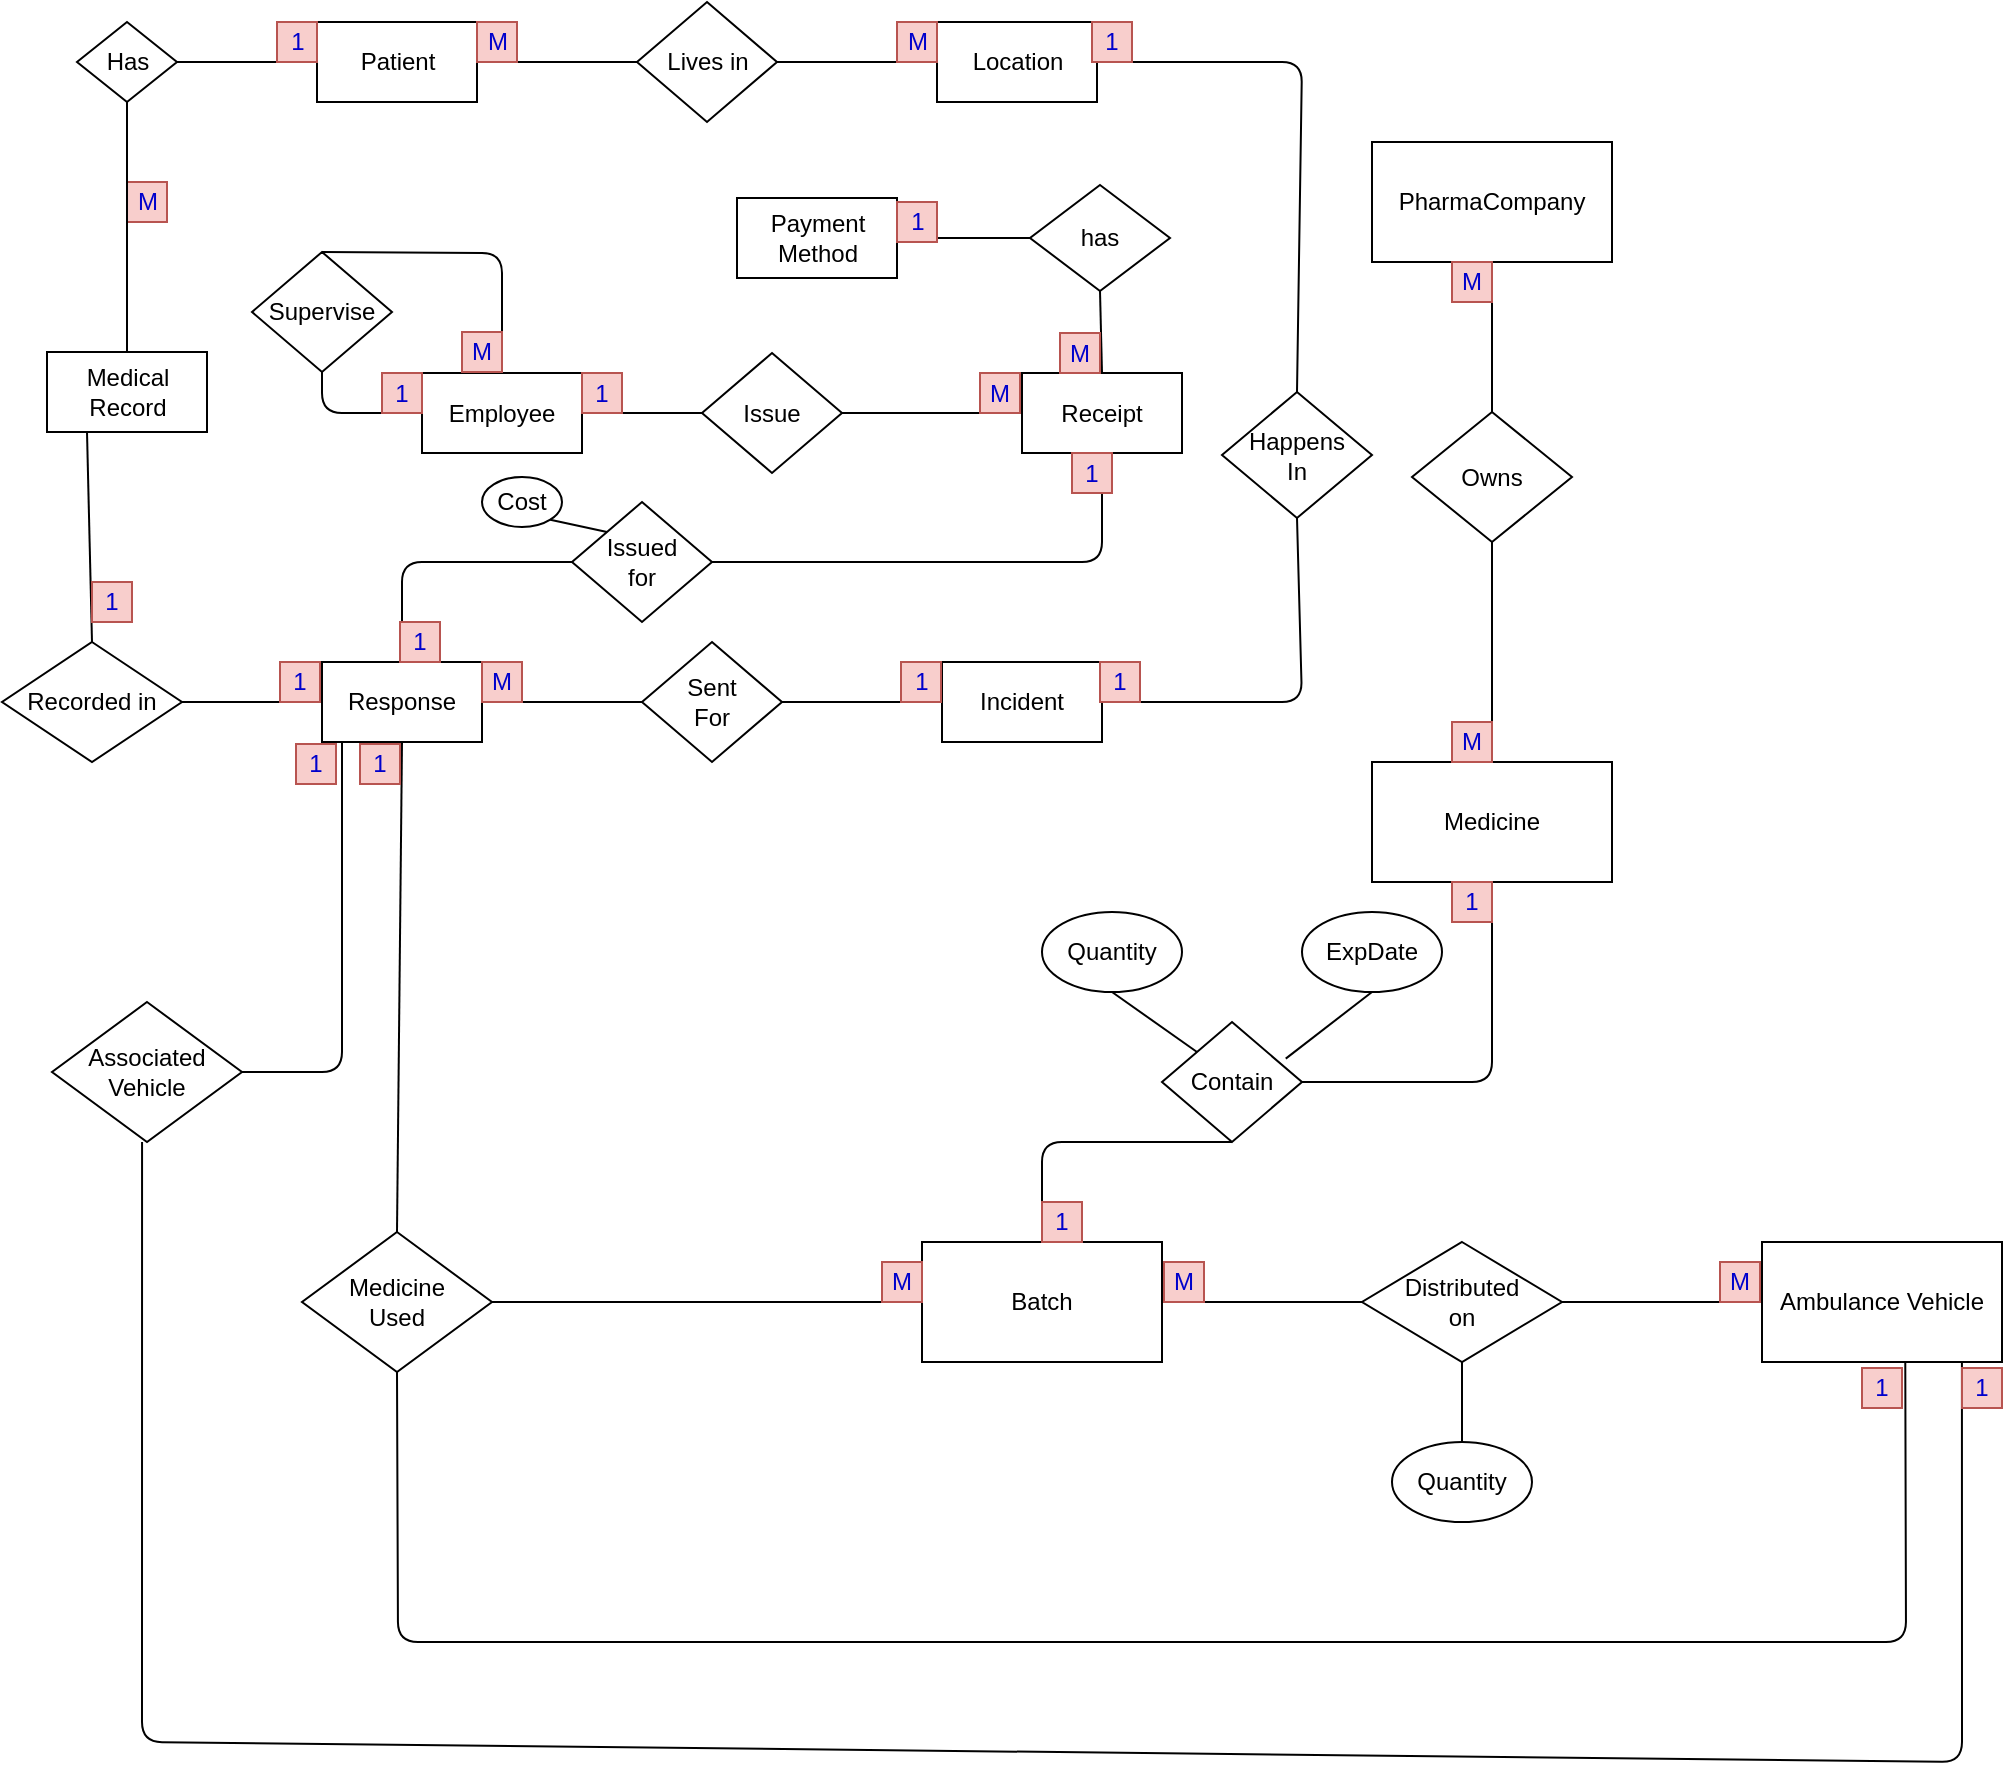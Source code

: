 <mxfile version="10.7.7" type="device"><diagram id="D3LtRDmHBZ9JEBnyxh59" name="Page-1"><mxGraphModel dx="498" dy="435" grid="1" gridSize="10" guides="1" tooltips="1" connect="1" arrows="1" fold="1" page="1" pageScale="1" pageWidth="850" pageHeight="1100" math="0" shadow="0"><root><mxCell id="0"/><mxCell id="1" parent="0"/><mxCell id="p8FVTbBsl86FERI6Pc0r-1" value="Medicine" style="rounded=0;whiteSpace=wrap;html=1;" parent="1" vertex="1"><mxGeometry x="695" y="545" width="120" height="60" as="geometry"/></mxCell><mxCell id="p8FVTbBsl86FERI6Pc0r-2" value="PharmaCompany" style="rounded=0;whiteSpace=wrap;html=1;" parent="1" vertex="1"><mxGeometry x="695" y="235" width="120" height="60" as="geometry"/></mxCell><mxCell id="p8FVTbBsl86FERI6Pc0r-3" value="Batch" style="rounded=0;whiteSpace=wrap;html=1;" parent="1" vertex="1"><mxGeometry x="470" y="785" width="120" height="60" as="geometry"/></mxCell><mxCell id="p8FVTbBsl86FERI6Pc0r-4" value="Ambulance Vehicle" style="rounded=0;whiteSpace=wrap;html=1;" parent="1" vertex="1"><mxGeometry x="890" y="785" width="120" height="60" as="geometry"/></mxCell><mxCell id="p8FVTbBsl86FERI6Pc0r-5" value="" style="endArrow=none;html=1;entryX=0.5;entryY=1;entryDx=0;entryDy=0;" parent="1" target="p8FVTbBsl86FERI6Pc0r-2" edge="1"><mxGeometry width="50" height="50" relative="1" as="geometry"><mxPoint x="755" y="375" as="sourcePoint"/><mxPoint x="585" y="435" as="targetPoint"/></mxGeometry></mxCell><mxCell id="p8FVTbBsl86FERI6Pc0r-7" value="Owns" style="rhombus;whiteSpace=wrap;html=1;" parent="1" vertex="1"><mxGeometry x="715" y="370" width="80" height="65" as="geometry"/></mxCell><mxCell id="p8FVTbBsl86FERI6Pc0r-8" value="" style="endArrow=none;html=1;entryX=0.5;entryY=1;entryDx=0;entryDy=0;exitX=0.5;exitY=0;exitDx=0;exitDy=0;" parent="1" source="p8FVTbBsl86FERI6Pc0r-1" target="p8FVTbBsl86FERI6Pc0r-7" edge="1"><mxGeometry width="50" height="50" relative="1" as="geometry"><mxPoint x="760" y="545" as="sourcePoint"/><mxPoint x="495" y="865" as="targetPoint"/></mxGeometry></mxCell><mxCell id="p8FVTbBsl86FERI6Pc0r-9" value="" style="endArrow=none;html=1;entryX=0.5;entryY=1;entryDx=0;entryDy=0;exitX=1;exitY=0.5;exitDx=0;exitDy=0;" parent="1" source="p8FVTbBsl86FERI6Pc0r-10" target="p8FVTbBsl86FERI6Pc0r-1" edge="1"><mxGeometry width="50" height="50" relative="1" as="geometry"><mxPoint x="695.429" y="704.714" as="sourcePoint"/><mxPoint x="495" y="865" as="targetPoint"/><Array as="points"><mxPoint x="755" y="705"/></Array></mxGeometry></mxCell><mxCell id="p8FVTbBsl86FERI6Pc0r-10" value="Contain" style="rhombus;whiteSpace=wrap;html=1;" parent="1" vertex="1"><mxGeometry x="590" y="675" width="70" height="60" as="geometry"/></mxCell><mxCell id="p8FVTbBsl86FERI6Pc0r-11" value="" style="endArrow=none;html=1;exitX=0.5;exitY=0;exitDx=0;exitDy=0;" parent="1" source="p8FVTbBsl86FERI6Pc0r-3" edge="1"><mxGeometry width="50" height="50" relative="1" as="geometry"><mxPoint x="470" y="915" as="sourcePoint"/><mxPoint x="625" y="735" as="targetPoint"/><Array as="points"><mxPoint x="530" y="735"/></Array></mxGeometry></mxCell><mxCell id="p8FVTbBsl86FERI6Pc0r-12" value="Quantity" style="ellipse;whiteSpace=wrap;html=1;" parent="1" vertex="1"><mxGeometry x="530" y="620" width="70" height="40" as="geometry"/></mxCell><mxCell id="p8FVTbBsl86FERI6Pc0r-14" value="ExpDate" style="ellipse;whiteSpace=wrap;html=1;" parent="1" vertex="1"><mxGeometry x="660" y="620" width="70" height="40" as="geometry"/></mxCell><mxCell id="p8FVTbBsl86FERI6Pc0r-15" value="" style="endArrow=none;html=1;entryX=0.5;entryY=1;entryDx=0;entryDy=0;exitX=0.884;exitY=0.305;exitDx=0;exitDy=0;exitPerimeter=0;" parent="1" source="p8FVTbBsl86FERI6Pc0r-10" target="p8FVTbBsl86FERI6Pc0r-14" edge="1"><mxGeometry width="50" height="50" relative="1" as="geometry"><mxPoint x="676.857" y="690.429" as="sourcePoint"/><mxPoint x="555" y="865" as="targetPoint"/></mxGeometry></mxCell><mxCell id="p8FVTbBsl86FERI6Pc0r-16" value="" style="endArrow=none;html=1;entryX=0.5;entryY=1;entryDx=0;entryDy=0;exitX=0;exitY=0;exitDx=0;exitDy=0;" parent="1" source="p8FVTbBsl86FERI6Pc0r-10" target="p8FVTbBsl86FERI6Pc0r-12" edge="1"><mxGeometry width="50" height="50" relative="1" as="geometry"><mxPoint x="653" y="700" as="sourcePoint"/><mxPoint x="670" y="670" as="targetPoint"/></mxGeometry></mxCell><mxCell id="p8FVTbBsl86FERI6Pc0r-17" value="M" style="text;html=1;strokeColor=#b85450;fillColor=#f8cecc;align=center;verticalAlign=middle;whiteSpace=wrap;rounded=0;fontColor=#0000CC;" parent="1" vertex="1"><mxGeometry x="735" y="295" width="20" height="20" as="geometry"/></mxCell><mxCell id="p8FVTbBsl86FERI6Pc0r-18" value="M" style="text;html=1;strokeColor=#b85450;fillColor=#f8cecc;align=center;verticalAlign=middle;whiteSpace=wrap;rounded=0;fontColor=#0000CC;" parent="1" vertex="1"><mxGeometry x="735" y="525" width="20" height="20" as="geometry"/></mxCell><mxCell id="p8FVTbBsl86FERI6Pc0r-20" value="1" style="text;html=1;strokeColor=#b85450;fillColor=#f8cecc;align=center;verticalAlign=middle;whiteSpace=wrap;rounded=0;fontColor=#0000CC;" parent="1" vertex="1"><mxGeometry x="735" y="605" width="20" height="20" as="geometry"/></mxCell><mxCell id="p8FVTbBsl86FERI6Pc0r-21" value="1" style="text;html=1;strokeColor=#b85450;fillColor=#f8cecc;align=center;verticalAlign=middle;whiteSpace=wrap;rounded=0;fontColor=#0000CC;" parent="1" vertex="1"><mxGeometry x="530" y="765" width="20" height="20" as="geometry"/></mxCell><mxCell id="p8FVTbBsl86FERI6Pc0r-22" value="Distributed&lt;br&gt;on&lt;br&gt;" style="rhombus;whiteSpace=wrap;html=1;" parent="1" vertex="1"><mxGeometry x="690" y="785" width="100" height="60" as="geometry"/></mxCell><mxCell id="p8FVTbBsl86FERI6Pc0r-23" value="" style="endArrow=none;html=1;fontColor=#0000CC;entryX=1;entryY=0.5;entryDx=0;entryDy=0;exitX=0;exitY=0.5;exitDx=0;exitDy=0;" parent="1" source="p8FVTbBsl86FERI6Pc0r-22" target="p8FVTbBsl86FERI6Pc0r-3" edge="1"><mxGeometry width="50" height="50" relative="1" as="geometry"><mxPoint x="470" y="915" as="sourcePoint"/><mxPoint x="520" y="865" as="targetPoint"/></mxGeometry></mxCell><mxCell id="p8FVTbBsl86FERI6Pc0r-24" value="" style="endArrow=none;html=1;fontColor=#0000CC;entryX=1;entryY=0.5;entryDx=0;entryDy=0;exitX=0;exitY=0.5;exitDx=0;exitDy=0;" parent="1" source="p8FVTbBsl86FERI6Pc0r-4" target="p8FVTbBsl86FERI6Pc0r-22" edge="1"><mxGeometry width="50" height="50" relative="1" as="geometry"><mxPoint x="730" y="825" as="sourcePoint"/><mxPoint x="600" y="825" as="targetPoint"/></mxGeometry></mxCell><mxCell id="p8FVTbBsl86FERI6Pc0r-25" value="M" style="text;html=1;strokeColor=#b85450;fillColor=#f8cecc;align=center;verticalAlign=middle;whiteSpace=wrap;rounded=0;fontColor=#0000CC;" parent="1" vertex="1"><mxGeometry x="591" y="795" width="20" height="20" as="geometry"/></mxCell><mxCell id="p8FVTbBsl86FERI6Pc0r-28" value="M" style="text;html=1;strokeColor=#b85450;fillColor=#f8cecc;align=center;verticalAlign=middle;whiteSpace=wrap;rounded=0;fontColor=#0000CC;" parent="1" vertex="1"><mxGeometry x="869" y="795" width="20" height="20" as="geometry"/></mxCell><mxCell id="p8FVTbBsl86FERI6Pc0r-29" value="Quantity" style="ellipse;whiteSpace=wrap;html=1;" parent="1" vertex="1"><mxGeometry x="705" y="885" width="70" height="40" as="geometry"/></mxCell><mxCell id="p8FVTbBsl86FERI6Pc0r-30" value="" style="endArrow=none;html=1;entryX=0.5;entryY=1;entryDx=0;entryDy=0;exitX=0.5;exitY=0;exitDx=0;exitDy=0;" parent="1" source="p8FVTbBsl86FERI6Pc0r-29" target="p8FVTbBsl86FERI6Pc0r-22" edge="1"><mxGeometry width="50" height="50" relative="1" as="geometry"><mxPoint x="618" y="700" as="sourcePoint"/><mxPoint x="575" y="670" as="targetPoint"/></mxGeometry></mxCell><mxCell id="SVAbUyRAntnvMkQnxacV-1" value="Patient" style="rounded=0;whiteSpace=wrap;html=1;" parent="1" vertex="1"><mxGeometry x="167.5" y="175" width="80" height="40" as="geometry"/></mxCell><mxCell id="SVAbUyRAntnvMkQnxacV-2" value="Employee" style="rounded=0;whiteSpace=wrap;html=1;" parent="1" vertex="1"><mxGeometry x="220" y="350.5" width="80" height="40" as="geometry"/></mxCell><mxCell id="SVAbUyRAntnvMkQnxacV-3" value="Incident" style="rounded=0;whiteSpace=wrap;html=1;" parent="1" vertex="1"><mxGeometry x="480" y="495" width="80" height="40" as="geometry"/></mxCell><mxCell id="SVAbUyRAntnvMkQnxacV-4" value="Response" style="rounded=0;whiteSpace=wrap;html=1;" parent="1" vertex="1"><mxGeometry x="170" y="495" width="80" height="40" as="geometry"/></mxCell><mxCell id="SVAbUyRAntnvMkQnxacV-5" value="Medical Record" style="rounded=0;whiteSpace=wrap;html=1;" parent="1" vertex="1"><mxGeometry x="32.5" y="340" width="80" height="40" as="geometry"/></mxCell><mxCell id="SVAbUyRAntnvMkQnxacV-6" value="Location" style="rounded=0;whiteSpace=wrap;html=1;" parent="1" vertex="1"><mxGeometry x="477.5" y="175" width="80" height="40" as="geometry"/></mxCell><mxCell id="SVAbUyRAntnvMkQnxacV-7" value="Receipt" style="rounded=0;whiteSpace=wrap;html=1;" parent="1" vertex="1"><mxGeometry x="520" y="350.5" width="80" height="40" as="geometry"/></mxCell><mxCell id="SVAbUyRAntnvMkQnxacV-8" value="Issue" style="rhombus;whiteSpace=wrap;html=1;" parent="1" vertex="1"><mxGeometry x="360" y="340.5" width="70" height="60" as="geometry"/></mxCell><mxCell id="SVAbUyRAntnvMkQnxacV-9" value="" style="endArrow=none;html=1;entryX=1;entryY=0.5;entryDx=0;entryDy=0;exitX=0;exitY=0.5;exitDx=0;exitDy=0;" parent="1" source="SVAbUyRAntnvMkQnxacV-8" target="SVAbUyRAntnvMkQnxacV-2" edge="1"><mxGeometry width="50" height="50" relative="1" as="geometry"><mxPoint x="320" y="675.5" as="sourcePoint"/><mxPoint x="370" y="625.5" as="targetPoint"/></mxGeometry></mxCell><mxCell id="SVAbUyRAntnvMkQnxacV-10" value="" style="endArrow=none;html=1;entryX=1;entryY=0.5;entryDx=0;entryDy=0;exitX=0;exitY=0.5;exitDx=0;exitDy=0;" parent="1" source="SVAbUyRAntnvMkQnxacV-7" target="SVAbUyRAntnvMkQnxacV-8" edge="1"><mxGeometry width="50" height="50" relative="1" as="geometry"><mxPoint x="370" y="380.5" as="sourcePoint"/><mxPoint x="310" y="380.5" as="targetPoint"/></mxGeometry></mxCell><mxCell id="SVAbUyRAntnvMkQnxacV-11" value="M" style="text;html=1;strokeColor=#b85450;fillColor=#f8cecc;align=center;verticalAlign=middle;whiteSpace=wrap;rounded=0;fontColor=#0000CC;" parent="1" vertex="1"><mxGeometry x="499" y="350.5" width="20" height="20" as="geometry"/></mxCell><mxCell id="SVAbUyRAntnvMkQnxacV-14" value="1" style="text;html=1;strokeColor=#b85450;fillColor=#f8cecc;align=center;verticalAlign=middle;whiteSpace=wrap;rounded=0;fontColor=#0000CC;" parent="1" vertex="1"><mxGeometry x="300" y="350.5" width="20" height="20" as="geometry"/></mxCell><mxCell id="SVAbUyRAntnvMkQnxacV-15" value="Lives in" style="rhombus;whiteSpace=wrap;html=1;" parent="1" vertex="1"><mxGeometry x="327.5" y="165" width="70" height="60" as="geometry"/></mxCell><mxCell id="SVAbUyRAntnvMkQnxacV-16" value="" style="endArrow=none;html=1;entryX=1;entryY=0.5;entryDx=0;entryDy=0;exitX=0;exitY=0.5;exitDx=0;exitDy=0;" parent="1" source="SVAbUyRAntnvMkQnxacV-15" target="SVAbUyRAntnvMkQnxacV-1" edge="1"><mxGeometry width="50" height="50" relative="1" as="geometry"><mxPoint x="267.5" y="500" as="sourcePoint"/><mxPoint x="247.5" y="195" as="targetPoint"/></mxGeometry></mxCell><mxCell id="SVAbUyRAntnvMkQnxacV-17" value="" style="endArrow=none;html=1;entryX=1;entryY=0.5;entryDx=0;entryDy=0;exitX=0;exitY=0.5;exitDx=0;exitDy=0;" parent="1" source="SVAbUyRAntnvMkQnxacV-6" target="SVAbUyRAntnvMkQnxacV-15" edge="1"><mxGeometry width="50" height="50" relative="1" as="geometry"><mxPoint x="467.5" y="195" as="sourcePoint"/><mxPoint x="257.5" y="205" as="targetPoint"/></mxGeometry></mxCell><mxCell id="SVAbUyRAntnvMkQnxacV-18" value="M" style="text;html=1;strokeColor=#b85450;fillColor=#f8cecc;align=center;verticalAlign=middle;whiteSpace=wrap;rounded=0;fontColor=#0000CC;" parent="1" vertex="1"><mxGeometry x="457.5" y="175" width="20" height="20" as="geometry"/></mxCell><mxCell id="SVAbUyRAntnvMkQnxacV-19" value="M" style="text;html=1;strokeColor=#b85450;fillColor=#f8cecc;align=center;verticalAlign=middle;whiteSpace=wrap;rounded=0;fontColor=#0000CC;" parent="1" vertex="1"><mxGeometry x="247.5" y="175" width="20" height="20" as="geometry"/></mxCell><mxCell id="MbWlYqPiZedssoU61myY-1" value="Sent&lt;br&gt;For&lt;br&gt;" style="rhombus;whiteSpace=wrap;html=1;" parent="1" vertex="1"><mxGeometry x="330" y="485" width="70" height="60" as="geometry"/></mxCell><mxCell id="MbWlYqPiZedssoU61myY-2" value="" style="endArrow=none;html=1;entryX=1;entryY=0.5;entryDx=0;entryDy=0;exitX=0;exitY=0.5;exitDx=0;exitDy=0;" parent="1" source="SVAbUyRAntnvMkQnxacV-3" target="MbWlYqPiZedssoU61myY-1" edge="1"><mxGeometry width="50" height="50" relative="1" as="geometry"><mxPoint x="479.971" y="454.824" as="sourcePoint"/><mxPoint x="399.971" y="454.824" as="targetPoint"/></mxGeometry></mxCell><mxCell id="MbWlYqPiZedssoU61myY-3" value="1" style="text;html=1;strokeColor=#b85450;fillColor=#f8cecc;align=center;verticalAlign=middle;whiteSpace=wrap;rounded=0;fontColor=#0000CC;" parent="1" vertex="1"><mxGeometry x="459.5" y="495" width="20" height="20" as="geometry"/></mxCell><mxCell id="MbWlYqPiZedssoU61myY-5" value="" style="endArrow=none;html=1;entryX=1;entryY=0.5;entryDx=0;entryDy=0;exitX=0;exitY=0.5;exitDx=0;exitDy=0;" parent="1" source="MbWlYqPiZedssoU61myY-1" target="SVAbUyRAntnvMkQnxacV-4" edge="1"><mxGeometry width="50" height="50" relative="1" as="geometry"><mxPoint x="490.471" y="525.412" as="sourcePoint"/><mxPoint x="410.471" y="525.412" as="targetPoint"/></mxGeometry></mxCell><mxCell id="MbWlYqPiZedssoU61myY-6" value="M" style="text;html=1;strokeColor=#b85450;fillColor=#f8cecc;align=center;verticalAlign=middle;whiteSpace=wrap;rounded=0;fontColor=#0000CC;" parent="1" vertex="1"><mxGeometry x="72.5" y="255" width="20" height="20" as="geometry"/></mxCell><mxCell id="MbWlYqPiZedssoU61myY-7" value="Has" style="rhombus;whiteSpace=wrap;html=1;" parent="1" vertex="1"><mxGeometry x="47.5" y="175" width="50" height="40" as="geometry"/></mxCell><mxCell id="MbWlYqPiZedssoU61myY-8" value="" style="endArrow=none;html=1;entryX=0;entryY=0.5;entryDx=0;entryDy=0;exitX=1;exitY=0.5;exitDx=0;exitDy=0;" parent="1" source="MbWlYqPiZedssoU61myY-7" target="SVAbUyRAntnvMkQnxacV-1" edge="1"><mxGeometry width="50" height="50" relative="1" as="geometry"><mxPoint x="337.382" y="204.824" as="sourcePoint"/><mxPoint x="257.382" y="204.824" as="targetPoint"/></mxGeometry></mxCell><mxCell id="MbWlYqPiZedssoU61myY-9" value="" style="endArrow=none;html=1;exitX=0.5;exitY=1;exitDx=0;exitDy=0;entryX=0.5;entryY=0;entryDx=0;entryDy=0;" parent="1" source="MbWlYqPiZedssoU61myY-7" target="SVAbUyRAntnvMkQnxacV-5" edge="1"><mxGeometry width="50" height="50" relative="1" as="geometry"><mxPoint x="92.676" y="325.412" as="sourcePoint"/><mxPoint x="-62.5" y="285" as="targetPoint"/></mxGeometry></mxCell><mxCell id="MbWlYqPiZedssoU61myY-10" value="Recorded in&lt;br&gt;" style="rhombus;whiteSpace=wrap;html=1;" parent="1" vertex="1"><mxGeometry x="10" y="485" width="90" height="60" as="geometry"/></mxCell><mxCell id="MbWlYqPiZedssoU61myY-11" value="" style="endArrow=none;html=1;entryX=0;entryY=0.5;entryDx=0;entryDy=0;exitX=1;exitY=0.5;exitDx=0;exitDy=0;" parent="1" source="MbWlYqPiZedssoU61myY-10" target="SVAbUyRAntnvMkQnxacV-4" edge="1"><mxGeometry width="50" height="50" relative="1" as="geometry"><mxPoint x="110.471" y="374.824" as="sourcePoint"/><mxPoint x="179.882" y="374.824" as="targetPoint"/></mxGeometry></mxCell><mxCell id="MbWlYqPiZedssoU61myY-12" value="" style="endArrow=none;html=1;exitX=0.25;exitY=1;exitDx=0;exitDy=0;entryX=0.5;entryY=0;entryDx=0;entryDy=0;" parent="1" source="SVAbUyRAntnvMkQnxacV-5" target="MbWlYqPiZedssoU61myY-10" edge="1"><mxGeometry width="50" height="50" relative="1" as="geometry"><mxPoint x="84.588" y="394.824" as="sourcePoint"/><mxPoint x="84.588" y="412.471" as="targetPoint"/></mxGeometry></mxCell><mxCell id="MbWlYqPiZedssoU61myY-13" value="1" style="text;html=1;strokeColor=#b85450;fillColor=#f8cecc;align=center;verticalAlign=middle;whiteSpace=wrap;rounded=0;fontColor=#0000CC;" parent="1" vertex="1"><mxGeometry x="147.5" y="175" width="20" height="20" as="geometry"/></mxCell><mxCell id="MbWlYqPiZedssoU61myY-18" value="M" style="text;html=1;strokeColor=#b85450;fillColor=#f8cecc;align=center;verticalAlign=middle;whiteSpace=wrap;rounded=0;fontColor=#0000CC;" parent="1" vertex="1"><mxGeometry x="250" y="495" width="20" height="20" as="geometry"/></mxCell><mxCell id="MbWlYqPiZedssoU61myY-23" value="1" style="text;html=1;strokeColor=#b85450;fillColor=#f8cecc;align=center;verticalAlign=middle;whiteSpace=wrap;rounded=0;fontColor=#0000CC;" parent="1" vertex="1"><mxGeometry x="55" y="455" width="20" height="20" as="geometry"/></mxCell><mxCell id="MbWlYqPiZedssoU61myY-24" value="1" style="text;html=1;strokeColor=#b85450;fillColor=#f8cecc;align=center;verticalAlign=middle;whiteSpace=wrap;rounded=0;fontColor=#0000CC;" parent="1" vertex="1"><mxGeometry x="149" y="495" width="20" height="20" as="geometry"/></mxCell><mxCell id="MbWlYqPiZedssoU61myY-25" value="Medicine&lt;br&gt;Used" style="rhombus;whiteSpace=wrap;html=1;" parent="1" vertex="1"><mxGeometry x="160" y="780" width="95" height="70" as="geometry"/></mxCell><mxCell id="MbWlYqPiZedssoU61myY-26" value="" style="endArrow=none;html=1;entryX=0;entryY=0.5;entryDx=0;entryDy=0;exitX=1;exitY=0.5;exitDx=0;exitDy=0;" parent="1" source="MbWlYqPiZedssoU61myY-25" target="p8FVTbBsl86FERI6Pc0r-3" edge="1"><mxGeometry width="50" height="50" relative="1" as="geometry"><mxPoint x="260" y="815" as="sourcePoint"/><mxPoint x="210" y="945" as="targetPoint"/><Array as="points"><mxPoint x="345" y="815"/></Array></mxGeometry></mxCell><mxCell id="MbWlYqPiZedssoU61myY-27" value="" style="endArrow=none;html=1;entryX=0.5;entryY=0;entryDx=0;entryDy=0;exitX=0.5;exitY=1;exitDx=0;exitDy=0;" parent="1" source="SVAbUyRAntnvMkQnxacV-4" target="MbWlYqPiZedssoU61myY-25" edge="1"><mxGeometry width="50" height="50" relative="1" as="geometry"><mxPoint x="355" y="749.667" as="sourcePoint"/><mxPoint x="480" y="824.667" as="targetPoint"/></mxGeometry></mxCell><mxCell id="MbWlYqPiZedssoU61myY-28" value="" style="endArrow=none;html=1;entryX=0.597;entryY=0.994;entryDx=0;entryDy=0;exitX=0.5;exitY=1;exitDx=0;exitDy=0;entryPerimeter=0;" parent="1" source="MbWlYqPiZedssoU61myY-25" target="p8FVTbBsl86FERI6Pc0r-4" edge="1"><mxGeometry width="50" height="50" relative="1" as="geometry"><mxPoint x="265" y="824.667" as="sourcePoint"/><mxPoint x="480" y="824.667" as="targetPoint"/><Array as="points"><mxPoint x="208" y="985"/><mxPoint x="962" y="985"/></Array></mxGeometry></mxCell><mxCell id="MbWlYqPiZedssoU61myY-30" value="Supervise" style="rhombus;whiteSpace=wrap;html=1;" parent="1" vertex="1"><mxGeometry x="135" y="290" width="70" height="60" as="geometry"/></mxCell><mxCell id="MbWlYqPiZedssoU61myY-32" value="" style="endArrow=none;html=1;entryX=0.5;entryY=1;entryDx=0;entryDy=0;exitX=0;exitY=0.5;exitDx=0;exitDy=0;" parent="1" source="SVAbUyRAntnvMkQnxacV-2" target="MbWlYqPiZedssoU61myY-30" edge="1"><mxGeometry width="50" height="50" relative="1" as="geometry"><mxPoint x="370" y="380.167" as="sourcePoint"/><mxPoint x="310" y="380.167" as="targetPoint"/><Array as="points"><mxPoint x="170" y="370.5"/></Array></mxGeometry></mxCell><mxCell id="MbWlYqPiZedssoU61myY-33" value="" style="endArrow=none;html=1;entryX=0.5;entryY=0;entryDx=0;entryDy=0;exitX=0.5;exitY=0;exitDx=0;exitDy=0;" parent="1" source="SVAbUyRAntnvMkQnxacV-2" target="MbWlYqPiZedssoU61myY-30" edge="1"><mxGeometry width="50" height="50" relative="1" as="geometry"><mxPoint x="230" y="380.167" as="sourcePoint"/><mxPoint x="173.333" y="360.167" as="targetPoint"/><Array as="points"><mxPoint x="260" y="290.5"/></Array></mxGeometry></mxCell><mxCell id="MbWlYqPiZedssoU61myY-36" value="1" style="text;html=1;strokeColor=#b85450;fillColor=#f8cecc;align=center;verticalAlign=middle;whiteSpace=wrap;rounded=0;fontColor=#0000CC;" parent="1" vertex="1"><mxGeometry x="200" y="350.5" width="20" height="20" as="geometry"/></mxCell><mxCell id="MbWlYqPiZedssoU61myY-37" value="M" style="text;html=1;strokeColor=#b85450;fillColor=#f8cecc;align=center;verticalAlign=middle;whiteSpace=wrap;rounded=0;fontColor=#0000CC;" parent="1" vertex="1"><mxGeometry x="240" y="330" width="20" height="20" as="geometry"/></mxCell><mxCell id="MbWlYqPiZedssoU61myY-38" value="1" style="text;html=1;strokeColor=#b85450;fillColor=#f8cecc;align=center;verticalAlign=middle;whiteSpace=wrap;rounded=0;fontColor=#0000CC;" parent="1" vertex="1"><mxGeometry x="189" y="536" width="20" height="20" as="geometry"/></mxCell><mxCell id="MbWlYqPiZedssoU61myY-39" value="1" style="text;html=1;strokeColor=#b85450;fillColor=#f8cecc;align=center;verticalAlign=middle;whiteSpace=wrap;rounded=0;fontColor=#0000CC;" parent="1" vertex="1"><mxGeometry x="940" y="848" width="20" height="20" as="geometry"/></mxCell><mxCell id="MbWlYqPiZedssoU61myY-40" value="M" style="text;html=1;strokeColor=#b85450;fillColor=#f8cecc;align=center;verticalAlign=middle;whiteSpace=wrap;rounded=0;fontColor=#0000CC;" parent="1" vertex="1"><mxGeometry x="450" y="795" width="20" height="20" as="geometry"/></mxCell><mxCell id="MbWlYqPiZedssoU61myY-41" value="" style="endArrow=none;html=1;entryX=0.833;entryY=1;entryDx=0;entryDy=0;entryPerimeter=0;exitX=0.474;exitY=1;exitDx=0;exitDy=0;exitPerimeter=0;" parent="1" source="MbWlYqPiZedssoU61myY-42" target="p8FVTbBsl86FERI6Pc0r-4" edge="1"><mxGeometry width="50" height="50" relative="1" as="geometry"><mxPoint x="80" y="745" as="sourcePoint"/><mxPoint x="971.667" y="854.667" as="targetPoint"/><Array as="points"><mxPoint x="80" y="1035"/><mxPoint x="990" y="1045"/></Array></mxGeometry></mxCell><mxCell id="MbWlYqPiZedssoU61myY-42" value="Associated&lt;br&gt;Vehicle&lt;br&gt;" style="rhombus;whiteSpace=wrap;html=1;" parent="1" vertex="1"><mxGeometry x="35" y="665" width="95" height="70" as="geometry"/></mxCell><mxCell id="MbWlYqPiZedssoU61myY-43" value="" style="endArrow=none;html=1;entryX=1;entryY=0.5;entryDx=0;entryDy=0;" parent="1" target="MbWlYqPiZedssoU61myY-42" edge="1"><mxGeometry width="50" height="50" relative="1" as="geometry"><mxPoint x="180" y="535" as="sourcePoint"/><mxPoint x="218.333" y="789.667" as="targetPoint"/><Array as="points"><mxPoint x="180" y="700"/></Array></mxGeometry></mxCell><mxCell id="MbWlYqPiZedssoU61myY-45" value="1" style="text;html=1;strokeColor=#b85450;fillColor=#f8cecc;align=center;verticalAlign=middle;whiteSpace=wrap;rounded=0;fontColor=#0000CC;" parent="1" vertex="1"><mxGeometry x="157" y="536" width="20" height="20" as="geometry"/></mxCell><mxCell id="MbWlYqPiZedssoU61myY-46" value="1" style="text;html=1;strokeColor=#b85450;fillColor=#f8cecc;align=center;verticalAlign=middle;whiteSpace=wrap;rounded=0;fontColor=#0000CC;" parent="1" vertex="1"><mxGeometry x="990" y="848" width="20" height="20" as="geometry"/></mxCell><mxCell id="CIISWxrj9ORuHpJ3l0PV-1" value="Issued&lt;br&gt;for&lt;br&gt;" style="rhombus;whiteSpace=wrap;html=1;" parent="1" vertex="1"><mxGeometry x="295" y="415" width="70" height="60" as="geometry"/></mxCell><mxCell id="CIISWxrj9ORuHpJ3l0PV-4" value="" style="endArrow=none;html=1;exitX=0.5;exitY=1;exitDx=0;exitDy=0;" parent="1" source="SVAbUyRAntnvMkQnxacV-7" edge="1"><mxGeometry width="50" height="50" relative="1" as="geometry"><mxPoint x="530" y="380" as="sourcePoint"/><mxPoint x="365" y="445" as="targetPoint"/><Array as="points"><mxPoint x="560" y="445"/></Array></mxGeometry></mxCell><mxCell id="CIISWxrj9ORuHpJ3l0PV-6" value="" style="endArrow=none;html=1;exitX=0;exitY=0.5;exitDx=0;exitDy=0;entryX=0.5;entryY=0;entryDx=0;entryDy=0;" parent="1" source="CIISWxrj9ORuHpJ3l0PV-1" target="SVAbUyRAntnvMkQnxacV-4" edge="1"><mxGeometry width="50" height="50" relative="1" as="geometry"><mxPoint x="570" y="400" as="sourcePoint"/><mxPoint x="375" y="455" as="targetPoint"/><Array as="points"><mxPoint x="210" y="445"/></Array></mxGeometry></mxCell><mxCell id="CIISWxrj9ORuHpJ3l0PV-7" value="1" style="text;html=1;strokeColor=#b85450;fillColor=#f8cecc;align=center;verticalAlign=middle;whiteSpace=wrap;rounded=0;fontColor=#0000CC;" parent="1" vertex="1"><mxGeometry x="545" y="390.5" width="20" height="20" as="geometry"/></mxCell><mxCell id="CIISWxrj9ORuHpJ3l0PV-8" value="1" style="text;html=1;strokeColor=#b85450;fillColor=#f8cecc;align=center;verticalAlign=middle;whiteSpace=wrap;rounded=0;fontColor=#0000CC;" parent="1" vertex="1"><mxGeometry x="209" y="475" width="20" height="20" as="geometry"/></mxCell><mxCell id="CIISWxrj9ORuHpJ3l0PV-13" value="Payment&lt;br&gt;Method&lt;br&gt;" style="rounded=0;whiteSpace=wrap;html=1;" parent="1" vertex="1"><mxGeometry x="377.5" y="263" width="80" height="40" as="geometry"/></mxCell><mxCell id="CIISWxrj9ORuHpJ3l0PV-14" value="has" style="rhombus;whiteSpace=wrap;html=1;" parent="1" vertex="1"><mxGeometry x="524" y="256.5" width="70" height="53" as="geometry"/></mxCell><mxCell id="CIISWxrj9ORuHpJ3l0PV-15" value="" style="endArrow=none;html=1;entryX=0.5;entryY=1;entryDx=0;entryDy=0;exitX=0.5;exitY=0;exitDx=0;exitDy=0;" parent="1" source="SVAbUyRAntnvMkQnxacV-7" target="CIISWxrj9ORuHpJ3l0PV-14" edge="1"><mxGeometry width="50" height="50" relative="1" as="geometry"><mxPoint x="530" y="380" as="sourcePoint"/><mxPoint x="440" y="380" as="targetPoint"/></mxGeometry></mxCell><mxCell id="CIISWxrj9ORuHpJ3l0PV-16" value="" style="endArrow=none;html=1;entryX=1;entryY=0.5;entryDx=0;entryDy=0;exitX=0;exitY=0.5;exitDx=0;exitDy=0;" parent="1" source="CIISWxrj9ORuHpJ3l0PV-14" target="CIISWxrj9ORuHpJ3l0PV-13" edge="1"><mxGeometry width="50" height="50" relative="1" as="geometry"><mxPoint x="530" y="380" as="sourcePoint"/><mxPoint x="440" y="380" as="targetPoint"/></mxGeometry></mxCell><mxCell id="CIISWxrj9ORuHpJ3l0PV-17" value="M" style="text;html=1;strokeColor=#b85450;fillColor=#f8cecc;align=center;verticalAlign=middle;whiteSpace=wrap;rounded=0;fontColor=#0000CC;" parent="1" vertex="1"><mxGeometry x="539" y="330.5" width="20" height="20" as="geometry"/></mxCell><mxCell id="CIISWxrj9ORuHpJ3l0PV-19" value="1" style="text;html=1;strokeColor=#b85450;fillColor=#f8cecc;align=center;verticalAlign=middle;whiteSpace=wrap;rounded=0;fontColor=#0000CC;" parent="1" vertex="1"><mxGeometry x="457.5" y="265" width="20" height="20" as="geometry"/></mxCell><mxCell id="n9pYjhO_Hd7P7fwzMAz9-1" value="Cost" style="ellipse;whiteSpace=wrap;html=1;" parent="1" vertex="1"><mxGeometry x="250" y="402.5" width="40" height="25" as="geometry"/></mxCell><mxCell id="n9pYjhO_Hd7P7fwzMAz9-2" value="" style="endArrow=none;html=1;entryX=1;entryY=1;entryDx=0;entryDy=0;exitX=0;exitY=0;exitDx=0;exitDy=0;" parent="1" source="CIISWxrj9ORuHpJ3l0PV-1" target="n9pYjhO_Hd7P7fwzMAz9-1" edge="1"><mxGeometry width="50" height="50" relative="1" as="geometry"><mxPoint x="617.571" y="700.429" as="sourcePoint"/><mxPoint x="574.714" y="670.429" as="targetPoint"/></mxGeometry></mxCell><mxCell id="n9pYjhO_Hd7P7fwzMAz9-3" value="Happens&lt;br&gt;In&lt;br&gt;" style="rhombus;whiteSpace=wrap;html=1;" parent="1" vertex="1"><mxGeometry x="620" y="360" width="75" height="63" as="geometry"/></mxCell><mxCell id="n9pYjhO_Hd7P7fwzMAz9-5" value="" style="endArrow=none;html=1;entryX=0.5;entryY=1;entryDx=0;entryDy=0;exitX=1;exitY=0.5;exitDx=0;exitDy=0;" parent="1" source="SVAbUyRAntnvMkQnxacV-3" target="n9pYjhO_Hd7P7fwzMAz9-3" edge="1"><mxGeometry width="50" height="50" relative="1" as="geometry"><mxPoint x="661.857" y="703.286" as="sourcePoint"/><mxPoint x="704.714" y="670.429" as="targetPoint"/><Array as="points"><mxPoint x="660" y="515"/></Array></mxGeometry></mxCell><mxCell id="n9pYjhO_Hd7P7fwzMAz9-6" value="" style="endArrow=none;html=1;entryX=0.5;entryY=0;entryDx=0;entryDy=0;exitX=1;exitY=0.5;exitDx=0;exitDy=0;" parent="1" source="SVAbUyRAntnvMkQnxacV-6" target="n9pYjhO_Hd7P7fwzMAz9-3" edge="1"><mxGeometry width="50" height="50" relative="1" as="geometry"><mxPoint x="570.429" y="524.714" as="sourcePoint"/><mxPoint x="670.429" y="433.286" as="targetPoint"/><Array as="points"><mxPoint x="660" y="195"/></Array></mxGeometry></mxCell><mxCell id="n9pYjhO_Hd7P7fwzMAz9-7" value="1" style="text;html=1;strokeColor=#b85450;fillColor=#f8cecc;align=center;verticalAlign=middle;whiteSpace=wrap;rounded=0;fontColor=#0000CC;" parent="1" vertex="1"><mxGeometry x="559" y="495" width="20" height="20" as="geometry"/></mxCell><mxCell id="n9pYjhO_Hd7P7fwzMAz9-8" value="1" style="text;html=1;strokeColor=#b85450;fillColor=#f8cecc;align=center;verticalAlign=middle;whiteSpace=wrap;rounded=0;fontColor=#0000CC;" parent="1" vertex="1"><mxGeometry x="555" y="175" width="20" height="20" as="geometry"/></mxCell></root></mxGraphModel></diagram></mxfile>